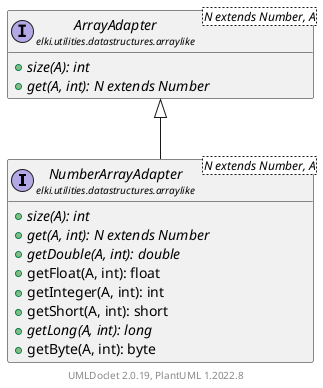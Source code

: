 @startuml
    remove .*\.(Instance|Par|Parameterizer|Factory)$
    set namespaceSeparator none
    hide empty fields
    hide empty methods

    interface "<size:14>NumberArrayAdapter\n<size:10>elki.utilities.datastructures.arraylike" as elki.utilities.datastructures.arraylike.NumberArrayAdapter<N extends Number, A> [[NumberArrayAdapter.html]] {
        {abstract} +size(A): int
        {abstract} +get(A, int): N extends Number
        {abstract} +getDouble(A, int): double
        +getFloat(A, int): float
        +getInteger(A, int): int
        +getShort(A, int): short
        {abstract} +getLong(A, int): long
        +getByte(A, int): byte
    }

    interface "<size:14>ArrayAdapter\n<size:10>elki.utilities.datastructures.arraylike" as elki.utilities.datastructures.arraylike.ArrayAdapter<N extends Number, A> [[ArrayAdapter.html]] {
        {abstract} +size(A): int
        {abstract} +get(A, int): N extends Number
    }

    elki.utilities.datastructures.arraylike.ArrayAdapter <|-- elki.utilities.datastructures.arraylike.NumberArrayAdapter

    center footer UMLDoclet 2.0.19, PlantUML 1.2022.8
@enduml
